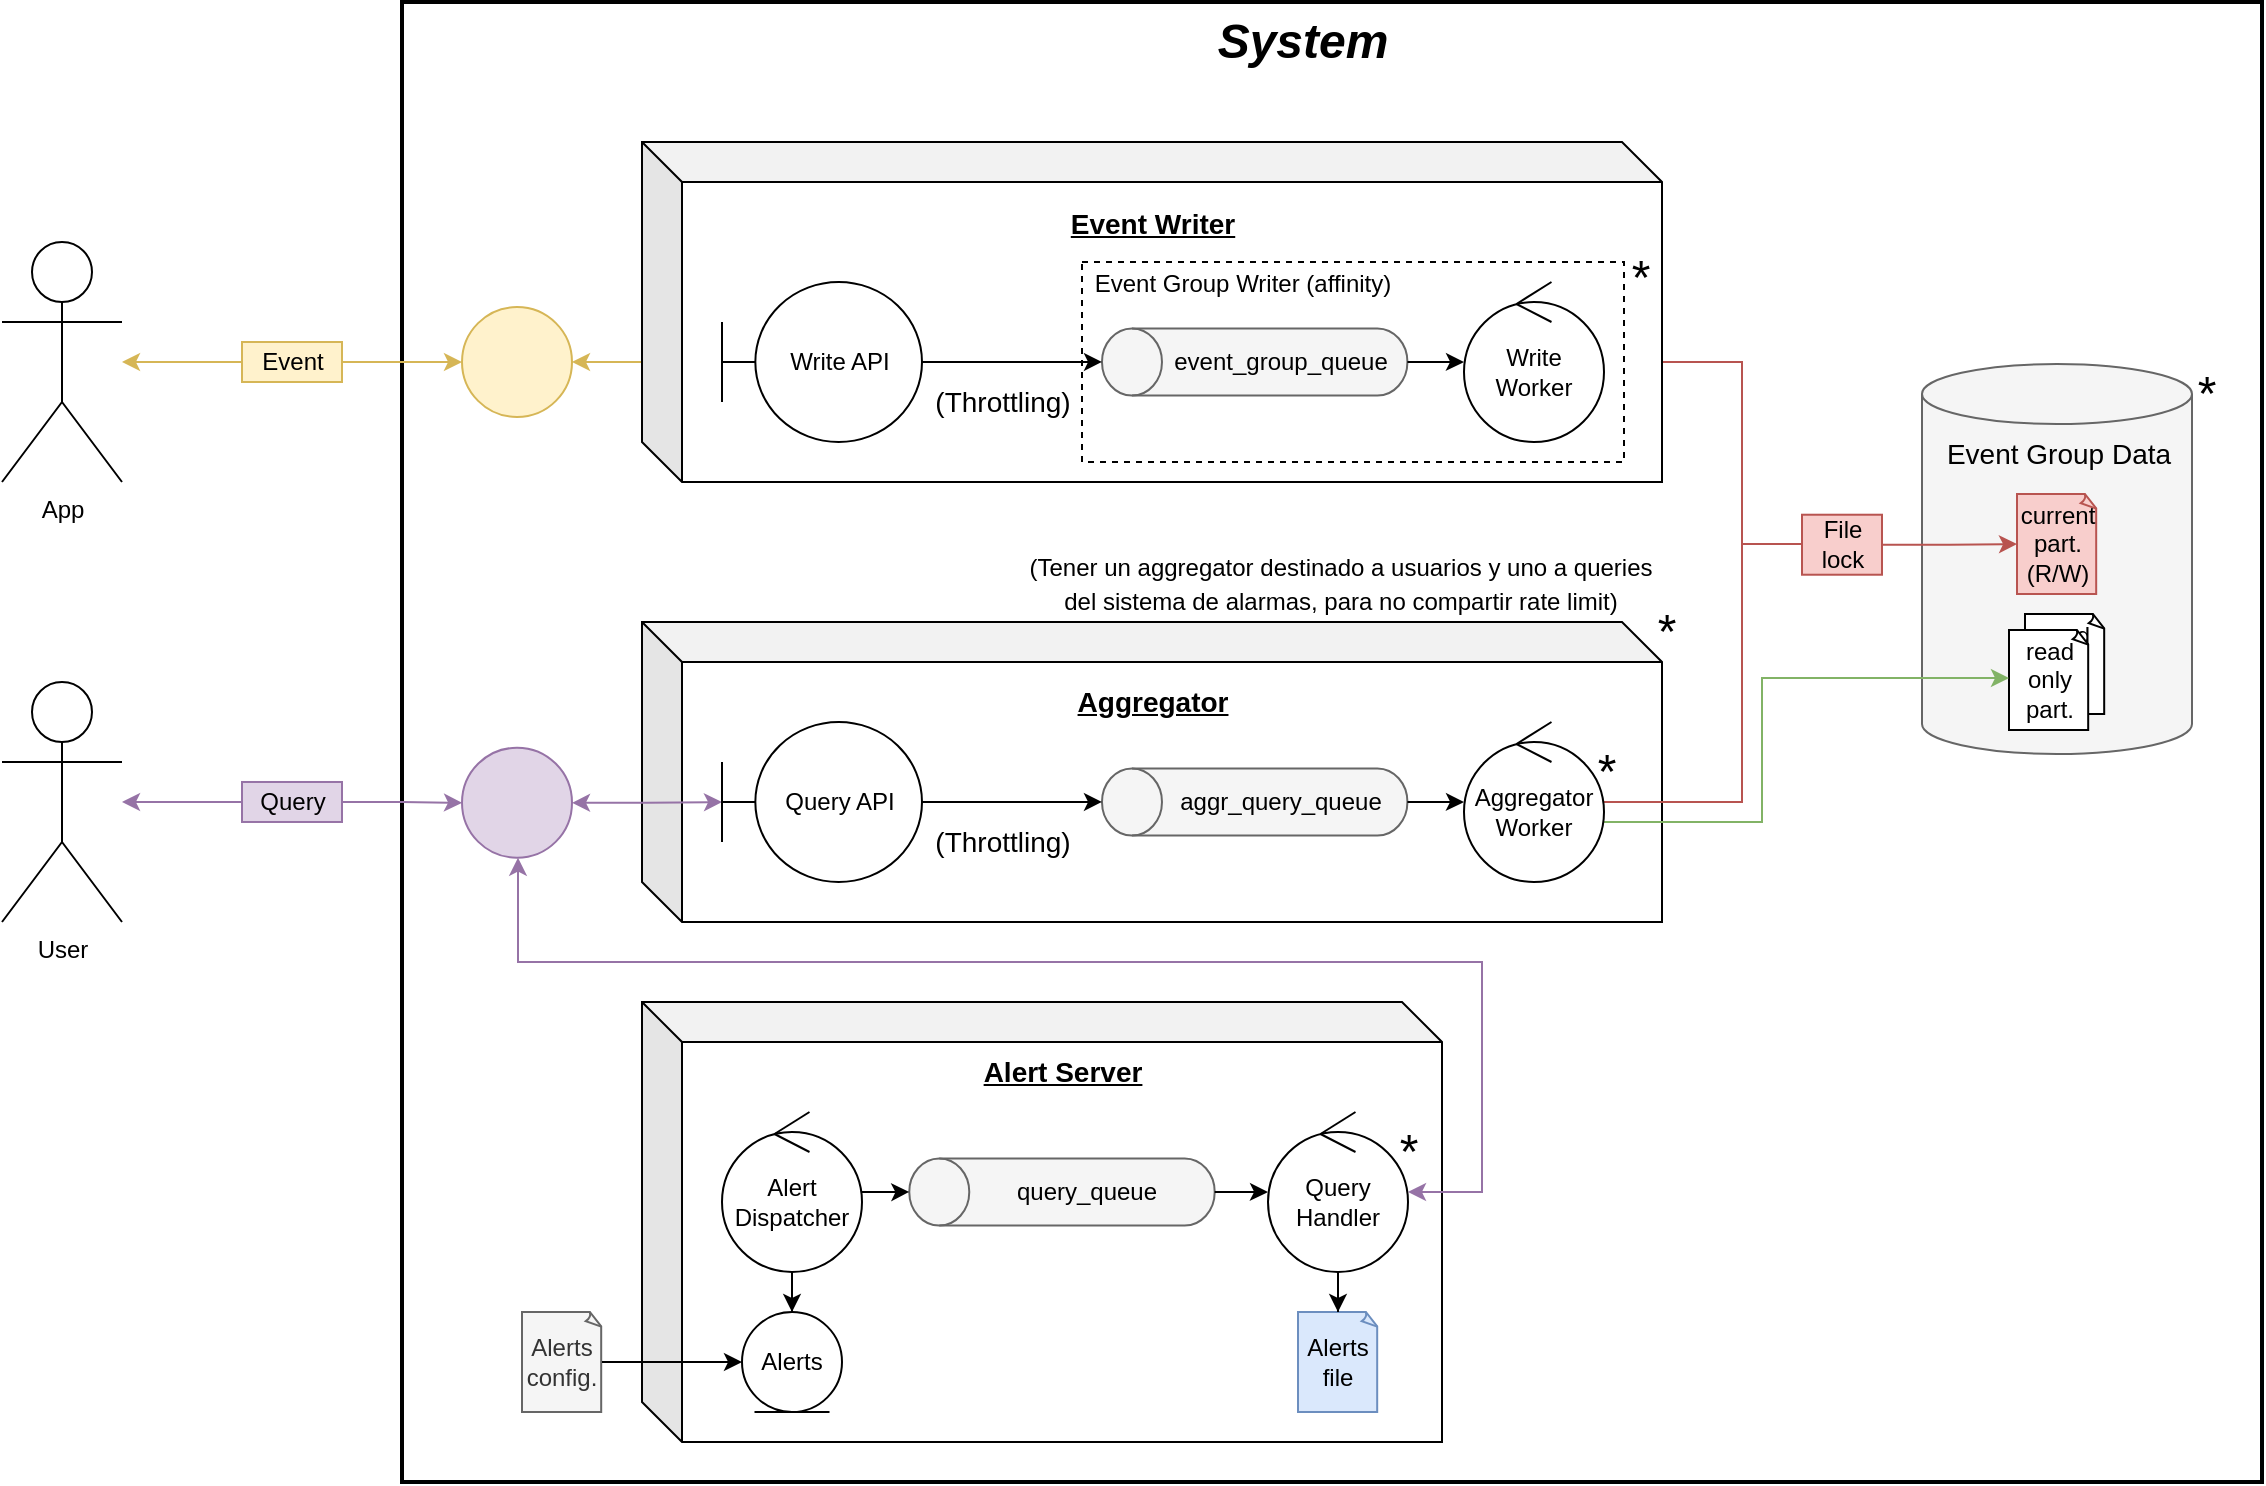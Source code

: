 <mxfile version="17.4.6" type="device"><diagram id="v2DhXVulkORP4EkOkUrC" name="Page-1"><mxGraphModel dx="2595" dy="1190" grid="1" gridSize="10" guides="1" tooltips="1" connect="1" arrows="1" fold="1" page="1" pageScale="1" pageWidth="827" pageHeight="1169" math="0" shadow="0"><root><mxCell id="0"/><mxCell id="1" parent="0"/><mxCell id="Rag3egocoviEIP85a3FA-51" value="" style="rounded=0;whiteSpace=wrap;html=1;fontSize=12;fontColor=#97D077;fillColor=none;strokeWidth=2;" parent="1" vertex="1"><mxGeometry x="240" y="50" width="930" height="740" as="geometry"/></mxCell><mxCell id="9eypjFlr7xDZsU2cML2P-6" value="" style="shape=cube;whiteSpace=wrap;html=1;boundedLbl=1;backgroundOutline=1;darkOpacity=0.05;darkOpacity2=0.1;fontSize=12;" parent="1" vertex="1"><mxGeometry x="360" y="360" width="510" height="150" as="geometry"/></mxCell><mxCell id="w81_u76LDr4EnulvmKPi-1" value="App" style="shape=umlActor;verticalLabelPosition=bottom;verticalAlign=top;html=1;" parent="1" vertex="1"><mxGeometry x="40" y="170" width="60" height="120" as="geometry"/></mxCell><mxCell id="9eypjFlr7xDZsU2cML2P-33" style="edgeStyle=orthogonalEdgeStyle;rounded=0;orthogonalLoop=1;jettySize=auto;html=1;startArrow=none;startFill=1;endArrow=classic;endFill=1;fillColor=#e1d5e7;strokeColor=#9673a6;" parent="1" source="9eypjFlr7xDZsU2cML2P-34" target="Rag3egocoviEIP85a3FA-34" edge="1"><mxGeometry relative="1" as="geometry"/></mxCell><mxCell id="aSfkODwtge2acDYH-JN2-179" value="User" style="shape=umlActor;verticalLabelPosition=bottom;verticalAlign=top;html=1;" parent="1" vertex="1"><mxGeometry x="40" y="390" width="60" height="120" as="geometry"/></mxCell><mxCell id="Rag3egocoviEIP85a3FA-46" style="edgeStyle=orthogonalEdgeStyle;rounded=0;orthogonalLoop=1;jettySize=auto;html=1;fontSize=12;fontColor=#97D077;startArrow=classic;startFill=1;fillColor=#fff2cc;strokeColor=#d6b656;" parent="1" source="w81_u76LDr4EnulvmKPi-1" target="Rag3egocoviEIP85a3FA-32" edge="1"><mxGeometry relative="1" as="geometry"/></mxCell><mxCell id="Rag3egocoviEIP85a3FA-52" value="&lt;font style=&quot;font-size: 24px&quot;&gt;&lt;b&gt;&lt;i&gt;System&lt;/i&gt;&lt;/b&gt;&lt;/font&gt;" style="text;html=1;align=center;verticalAlign=middle;resizable=0;points=[];autosize=1;fontSize=12;" parent="1" vertex="1"><mxGeometry x="640" y="60" width="100" height="20" as="geometry"/></mxCell><mxCell id="aSfkODwtge2acDYH-JN2-146" value="" style="group" parent="1" vertex="1" connectable="0"><mxGeometry x="1000" y="231" width="156.5" height="195" as="geometry"/></mxCell><mxCell id="w81_u76LDr4EnulvmKPi-106" value="" style="shape=cylinder3;whiteSpace=wrap;html=1;boundedLbl=1;backgroundOutline=1;size=15;fontSize=14;fillColor=#f5f5f5;fontColor=#333333;strokeColor=#666666;" parent="aSfkODwtge2acDYH-JN2-146" vertex="1"><mxGeometry width="135" height="195" as="geometry"/></mxCell><mxCell id="w81_u76LDr4EnulvmKPi-107" value="Event Group Data" style="text;html=1;align=center;verticalAlign=middle;resizable=0;points=[];autosize=1;strokeColor=none;fillColor=none;fontSize=14;" parent="aSfkODwtge2acDYH-JN2-146" vertex="1"><mxGeometry x="2.5" y="35" width="130" height="20" as="geometry"/></mxCell><mxCell id="w81_u76LDr4EnulvmKPi-70" value="current&lt;br&gt;part.&lt;br&gt;(R/W)" style="whiteSpace=wrap;html=1;shape=mxgraph.basic.document;fillColor=#f8cecc;strokeColor=#b85450;" parent="aSfkODwtge2acDYH-JN2-146" vertex="1"><mxGeometry x="47.5" y="65" width="40" height="50" as="geometry"/></mxCell><mxCell id="w81_u76LDr4EnulvmKPi-114" value="" style="group" parent="aSfkODwtge2acDYH-JN2-146" vertex="1" connectable="0"><mxGeometry x="43.5" y="125" width="48" height="58" as="geometry"/></mxCell><mxCell id="w81_u76LDr4EnulvmKPi-109" value="read&lt;br&gt;only&lt;br&gt;part." style="whiteSpace=wrap;html=1;shape=mxgraph.basic.document;" parent="w81_u76LDr4EnulvmKPi-114" vertex="1"><mxGeometry x="8" width="40" height="50" as="geometry"/></mxCell><mxCell id="w81_u76LDr4EnulvmKPi-110" value="read&lt;br&gt;only&lt;br&gt;part." style="whiteSpace=wrap;html=1;shape=mxgraph.basic.document;" parent="w81_u76LDr4EnulvmKPi-114" vertex="1"><mxGeometry y="8" width="40" height="50" as="geometry"/></mxCell><mxCell id="aSfkODwtge2acDYH-JN2-145" value="*" style="text;html=1;align=center;verticalAlign=middle;resizable=0;points=[];autosize=1;strokeColor=none;fillColor=none;fontSize=24;" parent="aSfkODwtge2acDYH-JN2-146" vertex="1"><mxGeometry x="126.5" width="30" height="30" as="geometry"/></mxCell><mxCell id="Rag3egocoviEIP85a3FA-32" value="" style="ellipse;whiteSpace=wrap;html=1;aspect=fixed;fontSize=12;fillColor=#fff2cc;strokeColor=#d6b656;" parent="1" vertex="1"><mxGeometry x="270" y="202.5" width="55" height="55" as="geometry"/></mxCell><mxCell id="9eypjFlr7xDZsU2cML2P-32" style="edgeStyle=orthogonalEdgeStyle;rounded=0;orthogonalLoop=1;jettySize=auto;html=1;startArrow=classic;startFill=1;endArrow=classic;endFill=1;fillColor=#e1d5e7;strokeColor=#9673a6;" parent="1" source="Rag3egocoviEIP85a3FA-34" target="9eypjFlr7xDZsU2cML2P-8" edge="1"><mxGeometry relative="1" as="geometry"/></mxCell><mxCell id="Rag3egocoviEIP85a3FA-34" value="" style="ellipse;whiteSpace=wrap;html=1;aspect=fixed;fontSize=12;fillColor=#e1d5e7;strokeColor=#9673a6;" parent="1" vertex="1"><mxGeometry x="270" y="422.86" width="55" height="55" as="geometry"/></mxCell><mxCell id="9eypjFlr7xDZsU2cML2P-8" value="Query API" style="shape=umlBoundary;whiteSpace=wrap;html=1;" parent="1" vertex="1"><mxGeometry x="400" y="410" width="100" height="80" as="geometry"/></mxCell><mxCell id="9eypjFlr7xDZsU2cML2P-9" value="" style="group" parent="1" vertex="1" connectable="0"><mxGeometry x="589.995" y="433.205" width="152.72" height="33.59" as="geometry"/></mxCell><mxCell id="9eypjFlr7xDZsU2cML2P-10" value="" style="shape=cylinder3;whiteSpace=wrap;html=1;boundedLbl=1;backgroundOutline=1;size=15;rotation=-90;fillColor=#f5f5f5;fontColor=#333333;strokeColor=#666666;" parent="9eypjFlr7xDZsU2cML2P-9" vertex="1"><mxGeometry x="59.565" y="-59.565" width="33.59" height="152.72" as="geometry"/></mxCell><mxCell id="9eypjFlr7xDZsU2cML2P-11" value="aggr_query_queue" style="text;html=1;align=center;verticalAlign=middle;resizable=0;points=[];autosize=1;strokeColor=none;fillColor=none;" parent="9eypjFlr7xDZsU2cML2P-9" vertex="1"><mxGeometry x="28.665" y="6.785" width="120" height="20" as="geometry"/></mxCell><mxCell id="9eypjFlr7xDZsU2cML2P-12" style="edgeStyle=orthogonalEdgeStyle;rounded=0;orthogonalLoop=1;jettySize=auto;html=1;fontSize=12;" parent="1" source="9eypjFlr7xDZsU2cML2P-8" target="9eypjFlr7xDZsU2cML2P-10" edge="1"><mxGeometry relative="1" as="geometry"/></mxCell><mxCell id="9eypjFlr7xDZsU2cML2P-13" value="(Throttling)" style="text;html=1;align=center;verticalAlign=middle;resizable=0;points=[];autosize=1;strokeColor=none;fillColor=none;fontSize=14;" parent="1" vertex="1"><mxGeometry x="500" y="460" width="80" height="20" as="geometry"/></mxCell><mxCell id="9eypjFlr7xDZsU2cML2P-41" style="edgeStyle=orthogonalEdgeStyle;rounded=0;orthogonalLoop=1;jettySize=auto;html=1;startArrow=none;startFill=0;endArrow=classic;endFill=1;fillColor=#d5e8d4;strokeColor=#82b366;" parent="1" source="9eypjFlr7xDZsU2cML2P-14" target="w81_u76LDr4EnulvmKPi-110" edge="1"><mxGeometry relative="1" as="geometry"><Array as="points"><mxPoint x="920" y="460"/><mxPoint x="920" y="388"/></Array></mxGeometry></mxCell><mxCell id="9eypjFlr7xDZsU2cML2P-49" style="edgeStyle=orthogonalEdgeStyle;rounded=0;orthogonalLoop=1;jettySize=auto;html=1;startArrow=none;startFill=0;endArrow=none;endFill=0;fillColor=#f8cecc;strokeColor=#b85450;" parent="1" source="9eypjFlr7xDZsU2cML2P-14" target="9eypjFlr7xDZsU2cML2P-46" edge="1"><mxGeometry relative="1" as="geometry"><Array as="points"><mxPoint x="910" y="450"/><mxPoint x="910" y="321"/></Array></mxGeometry></mxCell><mxCell id="9eypjFlr7xDZsU2cML2P-14" value="Aggregator Worker" style="ellipse;shape=umlControl;whiteSpace=wrap;html=1;" parent="1" vertex="1"><mxGeometry x="771" y="410" width="70" height="80" as="geometry"/></mxCell><mxCell id="9eypjFlr7xDZsU2cML2P-15" style="edgeStyle=orthogonalEdgeStyle;rounded=0;orthogonalLoop=1;jettySize=auto;html=1;fontSize=14;" parent="1" source="9eypjFlr7xDZsU2cML2P-10" target="9eypjFlr7xDZsU2cML2P-14" edge="1"><mxGeometry relative="1" as="geometry"/></mxCell><mxCell id="9eypjFlr7xDZsU2cML2P-16" value="&lt;u&gt;Aggregator&lt;/u&gt;" style="text;html=1;align=center;verticalAlign=middle;resizable=0;points=[];autosize=1;strokeColor=none;fillColor=none;fontSize=14;fontStyle=1" parent="1" vertex="1"><mxGeometry x="570" y="390" width="90" height="20" as="geometry"/></mxCell><mxCell id="9eypjFlr7xDZsU2cML2P-17" value="*" style="text;html=1;align=center;verticalAlign=middle;resizable=0;points=[];autosize=1;strokeColor=none;fillColor=none;fontSize=24;" parent="1" vertex="1"><mxGeometry x="827" y="420" width="30" height="30" as="geometry"/></mxCell><mxCell id="aSfkODwtge2acDYH-JN2-189" value="Alerts&lt;br&gt;config." style="whiteSpace=wrap;html=1;shape=mxgraph.basic.document;fillColor=#f5f5f5;fontColor=#333333;strokeColor=#666666;" parent="1" vertex="1"><mxGeometry x="300" y="705" width="40" height="50" as="geometry"/></mxCell><mxCell id="aSfkODwtge2acDYH-JN2-192" value="" style="shape=cube;whiteSpace=wrap;html=1;boundedLbl=1;backgroundOutline=1;darkOpacity=0.05;darkOpacity2=0.1;fontSize=12;" parent="1" vertex="1"><mxGeometry x="360" y="550" width="400" height="220" as="geometry"/></mxCell><mxCell id="aSfkODwtge2acDYH-JN2-193" value="" style="group" parent="1" vertex="1" connectable="0"><mxGeometry x="493.635" y="628.205" width="152.72" height="33.59" as="geometry"/></mxCell><mxCell id="aSfkODwtge2acDYH-JN2-194" value="" style="shape=cylinder3;whiteSpace=wrap;html=1;boundedLbl=1;backgroundOutline=1;size=15;rotation=-90;fillColor=#f5f5f5;fontColor=#333333;strokeColor=#666666;" parent="aSfkODwtge2acDYH-JN2-193" vertex="1"><mxGeometry x="59.565" y="-59.565" width="33.59" height="152.72" as="geometry"/></mxCell><mxCell id="aSfkODwtge2acDYH-JN2-195" value="query_queue" style="text;html=1;align=center;verticalAlign=middle;resizable=0;points=[];autosize=1;strokeColor=none;fillColor=none;" parent="aSfkODwtge2acDYH-JN2-193" vertex="1"><mxGeometry x="43.665" y="6.785" width="90" height="20" as="geometry"/></mxCell><mxCell id="9eypjFlr7xDZsU2cML2P-31" style="edgeStyle=orthogonalEdgeStyle;rounded=0;orthogonalLoop=1;jettySize=auto;html=1;startArrow=classic;startFill=1;endArrow=classic;endFill=1;fillColor=#e1d5e7;strokeColor=#9673a6;" parent="1" source="aSfkODwtge2acDYH-JN2-198" target="Rag3egocoviEIP85a3FA-34" edge="1"><mxGeometry relative="1" as="geometry"><Array as="points"><mxPoint x="780" y="645"/><mxPoint x="780" y="530"/><mxPoint x="298" y="530"/></Array></mxGeometry></mxCell><mxCell id="aSfkODwtge2acDYH-JN2-198" value="Query Handler" style="ellipse;shape=umlControl;whiteSpace=wrap;html=1;" parent="1" vertex="1"><mxGeometry x="673" y="605" width="70" height="80" as="geometry"/></mxCell><mxCell id="aSfkODwtge2acDYH-JN2-200" value="*" style="text;html=1;align=center;verticalAlign=middle;resizable=0;points=[];autosize=1;strokeColor=none;fillColor=none;fontSize=24;" parent="1" vertex="1"><mxGeometry x="728" y="610" width="30" height="30" as="geometry"/></mxCell><mxCell id="aSfkODwtge2acDYH-JN2-202" value="&lt;u&gt;Alert Server&lt;/u&gt;" style="text;html=1;align=center;verticalAlign=middle;resizable=0;points=[];autosize=1;strokeColor=none;fillColor=none;fontSize=14;fontStyle=1" parent="1" vertex="1"><mxGeometry x="525" y="575" width="90" height="20" as="geometry"/></mxCell><mxCell id="aSfkODwtge2acDYH-JN2-208" style="edgeStyle=orthogonalEdgeStyle;rounded=0;orthogonalLoop=1;jettySize=auto;html=1;fontSize=12;fontColor=#000000;startArrow=none;startFill=0;" parent="1" source="aSfkODwtge2acDYH-JN2-206" target="aSfkODwtge2acDYH-JN2-194" edge="1"><mxGeometry relative="1" as="geometry"/></mxCell><mxCell id="aSfkODwtge2acDYH-JN2-206" value="Alert Dispatcher" style="ellipse;shape=umlControl;whiteSpace=wrap;html=1;fontSize=12;fontColor=#000000;fillColor=none;" parent="1" vertex="1"><mxGeometry x="400" y="605" width="70" height="80" as="geometry"/></mxCell><mxCell id="aSfkODwtge2acDYH-JN2-209" value="Alerts" style="ellipse;shape=umlEntity;whiteSpace=wrap;html=1;fontSize=12;fontColor=#000000;fillColor=none;" parent="1" vertex="1"><mxGeometry x="410" y="705" width="50" height="50" as="geometry"/></mxCell><mxCell id="aSfkODwtge2acDYH-JN2-212" style="edgeStyle=orthogonalEdgeStyle;rounded=0;orthogonalLoop=1;jettySize=auto;html=1;fontSize=12;fontColor=#000000;startArrow=none;startFill=0;" parent="1" source="aSfkODwtge2acDYH-JN2-206" target="aSfkODwtge2acDYH-JN2-209" edge="1"><mxGeometry relative="1" as="geometry"/></mxCell><mxCell id="Rag3egocoviEIP85a3FA-21" value="Alerts file" style="whiteSpace=wrap;html=1;shape=mxgraph.basic.document;fillColor=#dae8fc;strokeColor=#6c8ebf;" parent="1" vertex="1"><mxGeometry x="688" y="705" width="40" height="50" as="geometry"/></mxCell><mxCell id="Rag3egocoviEIP85a3FA-24" style="edgeStyle=orthogonalEdgeStyle;rounded=0;orthogonalLoop=1;jettySize=auto;html=1;" parent="1" source="aSfkODwtge2acDYH-JN2-198" target="Rag3egocoviEIP85a3FA-21" edge="1"><mxGeometry relative="1" as="geometry"/></mxCell><mxCell id="Rag3egocoviEIP85a3FA-23" style="edgeStyle=orthogonalEdgeStyle;rounded=0;orthogonalLoop=1;jettySize=auto;html=1;" parent="1" source="aSfkODwtge2acDYH-JN2-194" target="aSfkODwtge2acDYH-JN2-198" edge="1"><mxGeometry relative="1" as="geometry"/></mxCell><mxCell id="Rag3egocoviEIP85a3FA-43" style="edgeStyle=orthogonalEdgeStyle;rounded=0;orthogonalLoop=1;jettySize=auto;html=1;fontSize=12;fontColor=#97D077;" parent="1" source="aSfkODwtge2acDYH-JN2-189" target="aSfkODwtge2acDYH-JN2-209" edge="1"><mxGeometry relative="1" as="geometry"/></mxCell><mxCell id="9eypjFlr7xDZsU2cML2P-28" value="&lt;font style=&quot;font-size: 12px&quot;&gt;(Tener un aggregator destinado a usuarios y uno a queries&lt;br&gt;del sistema de alarmas, para no compartir rate limit)&lt;/font&gt;" style="text;html=1;align=center;verticalAlign=middle;resizable=0;points=[];autosize=1;strokeColor=none;fillColor=none;fontSize=14;" parent="1" vertex="1"><mxGeometry x="544" y="320" width="330" height="40" as="geometry"/></mxCell><mxCell id="9eypjFlr7xDZsU2cML2P-29" value="*" style="text;html=1;align=center;verticalAlign=middle;resizable=0;points=[];autosize=1;strokeColor=none;fillColor=none;fontSize=24;" parent="1" vertex="1"><mxGeometry x="857" y="350" width="30" height="30" as="geometry"/></mxCell><mxCell id="9eypjFlr7xDZsU2cML2P-30" style="edgeStyle=orthogonalEdgeStyle;rounded=0;orthogonalLoop=1;jettySize=auto;html=1;startArrow=classic;startFill=1;endArrow=classic;endFill=1;fillColor=#fff2cc;strokeColor=#d6b656;" parent="1" source="Rag3egocoviEIP85a3FA-32" target="aSfkODwtge2acDYH-JN2-54" edge="1"><mxGeometry relative="1" as="geometry"/></mxCell><mxCell id="9eypjFlr7xDZsU2cML2P-35" value="Event" style="text;html=1;align=center;verticalAlign=middle;resizable=0;points=[];autosize=1;strokeColor=#d6b656;fillColor=#fff2cc;" parent="1" vertex="1"><mxGeometry x="160" y="220" width="50" height="20" as="geometry"/></mxCell><mxCell id="9eypjFlr7xDZsU2cML2P-34" value="Query" style="text;html=1;align=center;verticalAlign=middle;resizable=0;points=[];autosize=1;strokeColor=#9673a6;fillColor=#e1d5e7;" parent="1" vertex="1"><mxGeometry x="160" y="439.99" width="50" height="20" as="geometry"/></mxCell><mxCell id="9eypjFlr7xDZsU2cML2P-36" value="" style="edgeStyle=orthogonalEdgeStyle;rounded=0;orthogonalLoop=1;jettySize=auto;html=1;startArrow=classic;startFill=1;endArrow=none;endFill=1;fillColor=#e1d5e7;strokeColor=#9673a6;" parent="1" source="aSfkODwtge2acDYH-JN2-179" target="9eypjFlr7xDZsU2cML2P-34" edge="1"><mxGeometry relative="1" as="geometry"><mxPoint x="100" y="450.032" as="sourcePoint"/><mxPoint x="270.0" y="450.419" as="targetPoint"/></mxGeometry></mxCell><mxCell id="9eypjFlr7xDZsU2cML2P-51" style="edgeStyle=orthogonalEdgeStyle;rounded=0;orthogonalLoop=1;jettySize=auto;html=1;startArrow=none;startFill=0;endArrow=classic;endFill=1;fillColor=#f8cecc;strokeColor=#b85450;" parent="1" source="9eypjFlr7xDZsU2cML2P-46" target="w81_u76LDr4EnulvmKPi-70" edge="1"><mxGeometry relative="1" as="geometry"/></mxCell><mxCell id="9eypjFlr7xDZsU2cML2P-46" value="File&lt;br&gt;lock" style="text;html=1;align=center;verticalAlign=middle;resizable=0;points=[];autosize=1;strokeColor=#b85450;fillColor=#f8cecc;" parent="1" vertex="1"><mxGeometry x="940" y="306.36" width="40" height="30" as="geometry"/></mxCell><mxCell id="9eypjFlr7xDZsU2cML2P-48" style="edgeStyle=orthogonalEdgeStyle;rounded=0;orthogonalLoop=1;jettySize=auto;html=1;startArrow=none;startFill=0;endArrow=none;endFill=0;fillColor=#f8cecc;strokeColor=#b85450;" parent="1" source="aSfkODwtge2acDYH-JN2-60" target="9eypjFlr7xDZsU2cML2P-46" edge="1"><mxGeometry relative="1" as="geometry"><Array as="points"><mxPoint x="910" y="230"/><mxPoint x="910" y="321"/></Array></mxGeometry></mxCell><mxCell id="Rag3egocoviEIP85a3FA-1" value="" style="shape=cube;whiteSpace=wrap;html=1;boundedLbl=1;backgroundOutline=1;darkOpacity=0.05;darkOpacity2=0.1;fontSize=12;" parent="1" vertex="1"><mxGeometry x="360" y="120" width="510" height="170" as="geometry"/></mxCell><mxCell id="Rag3egocoviEIP85a3FA-28" value="" style="rounded=0;whiteSpace=wrap;html=1;dashed=1;" parent="1" vertex="1"><mxGeometry x="580" y="180" width="271" height="100" as="geometry"/></mxCell><mxCell id="aSfkODwtge2acDYH-JN2-54" value="Write API" style="shape=umlBoundary;whiteSpace=wrap;html=1;" parent="1" vertex="1"><mxGeometry x="400" y="190" width="100" height="80" as="geometry"/></mxCell><mxCell id="aSfkODwtge2acDYH-JN2-55" value="" style="group" parent="1" vertex="1" connectable="0"><mxGeometry x="589.995" y="213.205" width="152.72" height="33.59" as="geometry"/></mxCell><mxCell id="aSfkODwtge2acDYH-JN2-56" value="" style="shape=cylinder3;whiteSpace=wrap;html=1;boundedLbl=1;backgroundOutline=1;size=15;rotation=-90;fillColor=#f5f5f5;fontColor=#333333;strokeColor=#666666;" parent="aSfkODwtge2acDYH-JN2-55" vertex="1"><mxGeometry x="59.565" y="-59.565" width="33.59" height="152.72" as="geometry"/></mxCell><mxCell id="aSfkODwtge2acDYH-JN2-57" value="event_group_queue" style="text;html=1;align=center;verticalAlign=middle;resizable=0;points=[];autosize=1;strokeColor=none;fillColor=none;" parent="aSfkODwtge2acDYH-JN2-55" vertex="1"><mxGeometry x="28.665" y="6.785" width="120" height="20" as="geometry"/></mxCell><mxCell id="Rag3egocoviEIP85a3FA-31" style="edgeStyle=orthogonalEdgeStyle;rounded=0;orthogonalLoop=1;jettySize=auto;html=1;fontSize=12;" parent="1" source="aSfkODwtge2acDYH-JN2-54" target="aSfkODwtge2acDYH-JN2-56" edge="1"><mxGeometry relative="1" as="geometry"/></mxCell><mxCell id="aSfkODwtge2acDYH-JN2-59" value="(Throttling)" style="text;html=1;align=center;verticalAlign=middle;resizable=0;points=[];autosize=1;strokeColor=none;fillColor=none;fontSize=14;" parent="1" vertex="1"><mxGeometry x="500" y="240" width="80" height="20" as="geometry"/></mxCell><mxCell id="aSfkODwtge2acDYH-JN2-60" value="Write Worker" style="ellipse;shape=umlControl;whiteSpace=wrap;html=1;" parent="1" vertex="1"><mxGeometry x="771" y="190" width="70" height="80" as="geometry"/></mxCell><mxCell id="aSfkODwtge2acDYH-JN2-62" style="edgeStyle=orthogonalEdgeStyle;rounded=0;orthogonalLoop=1;jettySize=auto;html=1;fontSize=14;" parent="1" source="aSfkODwtge2acDYH-JN2-56" target="aSfkODwtge2acDYH-JN2-60" edge="1"><mxGeometry relative="1" as="geometry"/></mxCell><mxCell id="Rag3egocoviEIP85a3FA-2" value="&lt;u&gt;Event Writer&lt;/u&gt;" style="text;html=1;align=center;verticalAlign=middle;resizable=0;points=[];autosize=1;strokeColor=none;fillColor=none;fontSize=14;fontStyle=1" parent="1" vertex="1"><mxGeometry x="565" y="151.36" width="100" height="20" as="geometry"/></mxCell><mxCell id="Rag3egocoviEIP85a3FA-29" value="*" style="text;html=1;align=center;verticalAlign=middle;resizable=0;points=[];autosize=1;strokeColor=none;fillColor=none;fontSize=24;" parent="1" vertex="1"><mxGeometry x="844" y="173.36" width="30" height="30" as="geometry"/></mxCell><mxCell id="Rag3egocoviEIP85a3FA-30" value="Event Group Writer (affinity)" style="text;html=1;align=center;verticalAlign=middle;resizable=0;points=[];autosize=1;strokeColor=none;fillColor=none;fontSize=12;" parent="1" vertex="1"><mxGeometry x="580" y="181.36" width="160" height="20" as="geometry"/></mxCell></root></mxGraphModel></diagram></mxfile>